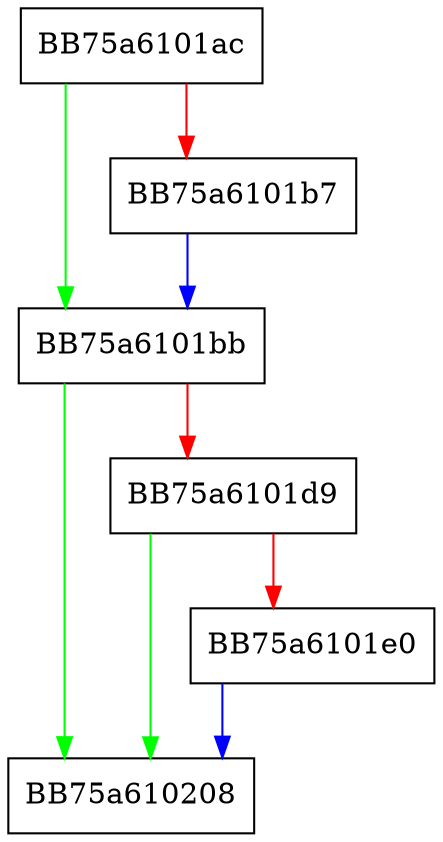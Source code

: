 digraph set_second {
  node [shape="box"];
  graph [splines=ortho];
  BB75a6101ac -> BB75a6101bb [color="green"];
  BB75a6101ac -> BB75a6101b7 [color="red"];
  BB75a6101b7 -> BB75a6101bb [color="blue"];
  BB75a6101bb -> BB75a610208 [color="green"];
  BB75a6101bb -> BB75a6101d9 [color="red"];
  BB75a6101d9 -> BB75a610208 [color="green"];
  BB75a6101d9 -> BB75a6101e0 [color="red"];
  BB75a6101e0 -> BB75a610208 [color="blue"];
}